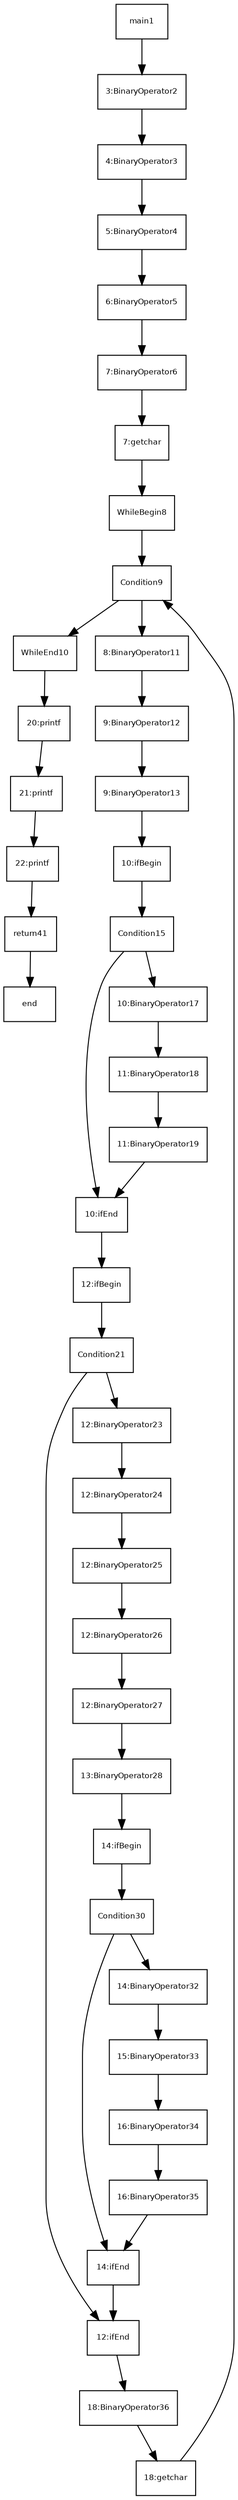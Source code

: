 
digraph G {
        fontname = "Bitstream Vera Sans"
        fontsize = 8

        node [
                fontname = "Bitstream Vera Sans"
                fontsize = 8
                shape = "record"
        ]

        edge [
                fontname = "Bitstream Vera Sans"
                fontsize = 8
        ] 

        
end [label="end"]
"main1" [label="main1"]
"BinaryOperator2" [label="3:BinaryOperator2"]
"BinaryOperator3" [label="4:BinaryOperator3"]
"BinaryOperator4" [label="5:BinaryOperator4"]
"BinaryOperator5" [label="6:BinaryOperator5"]
"BinaryOperator6" [label="7:BinaryOperator6"]
"callExpr7" [label="7:getchar"]
"WhileBegin8" [label="WhileBegin8"]
"Condition9" [label="Condition9"]
"WhileEnd10" [label="WhileEnd10"]
"callExpr38" [label="20:printf"]
"callExpr39" [label="21:printf"]
"callExpr40" [label="22:printf"]
"return41" [label="return41"]
"end" [label="end"]
"BinaryOperator11" [label="8:BinaryOperator11"]
"BinaryOperator12" [label="9:BinaryOperator12"]
"BinaryOperator13" [label="9:BinaryOperator13"]
"ifBegin14" [label="10:ifBegin"]
"Condition15" [label="Condition15"]
"ifEnd16" [label="10:ifEnd"]
"ifBegin20" [label="12:ifBegin"]
"Condition21" [label="Condition21"]
"ifEnd22" [label="12:ifEnd"]
"BinaryOperator36" [label="18:BinaryOperator36"]
"callExpr37" [label="18:getchar"]
"BinaryOperator23" [label="12:BinaryOperator23"]
"BinaryOperator24" [label="12:BinaryOperator24"]
"BinaryOperator25" [label="12:BinaryOperator25"]
"BinaryOperator26" [label="12:BinaryOperator26"]
"BinaryOperator27" [label="12:BinaryOperator27"]
"BinaryOperator28" [label="13:BinaryOperator28"]
"ifBegin29" [label="14:ifBegin"]
"Condition30" [label="Condition30"]
"ifEnd31" [label="14:ifEnd"]
"BinaryOperator32" [label="14:BinaryOperator32"]
"BinaryOperator33" [label="15:BinaryOperator33"]
"BinaryOperator34" [label="16:BinaryOperator34"]
"BinaryOperator35" [label="16:BinaryOperator35"]
"BinaryOperator17" [label="10:BinaryOperator17"]
"BinaryOperator18" [label="11:BinaryOperator18"]
"BinaryOperator19" [label="11:BinaryOperator19"]
main1 -> BinaryOperator2
BinaryOperator2 -> BinaryOperator3
BinaryOperator3 -> BinaryOperator4
BinaryOperator4 -> BinaryOperator5
BinaryOperator5 -> BinaryOperator6
BinaryOperator6 -> callExpr7
callExpr7 -> WhileBegin8
WhileBegin8 -> Condition9
Condition9 -> WhileEnd10
Condition9 -> BinaryOperator11
WhileEnd10 -> callExpr38
BinaryOperator11 -> BinaryOperator12
BinaryOperator12 -> BinaryOperator13
BinaryOperator13 -> ifBegin14
ifBegin14 -> Condition15
Condition15 -> ifEnd16
Condition15 -> BinaryOperator17
ifEnd16 -> ifBegin20
BinaryOperator17 -> BinaryOperator18
BinaryOperator18 -> BinaryOperator19
BinaryOperator19 -> ifEnd16
ifBegin20 -> Condition21
Condition21 -> ifEnd22
Condition21 -> BinaryOperator23
ifEnd22 -> BinaryOperator36
BinaryOperator23 -> BinaryOperator24
BinaryOperator24 -> BinaryOperator25
BinaryOperator25 -> BinaryOperator26
BinaryOperator26 -> BinaryOperator27
BinaryOperator27 -> BinaryOperator28
BinaryOperator28 -> ifBegin29
ifBegin29 -> Condition30
Condition30 -> ifEnd31
Condition30 -> BinaryOperator32
ifEnd31 -> ifEnd22
BinaryOperator32 -> BinaryOperator33
BinaryOperator33 -> BinaryOperator34
BinaryOperator34 -> BinaryOperator35
BinaryOperator35 -> ifEnd31
BinaryOperator36 -> callExpr37
callExpr37 -> Condition9
callExpr38 -> callExpr39
callExpr39 -> callExpr40
callExpr40 -> return41
return41 -> end

}